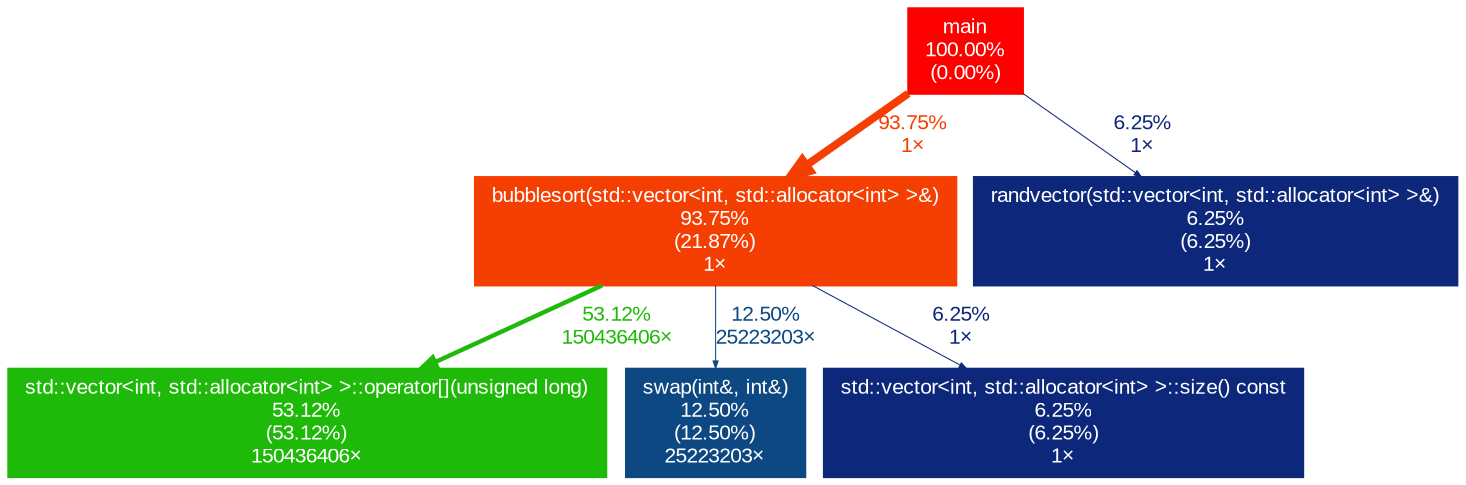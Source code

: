 digraph {
	graph [fontname=Arial, nodesep=0.125, ranksep=0.25];
	node [fontcolor=white, fontname=Arial, height=0, shape=box, style=filled, width=0];
	edge [fontname=Arial];
	1 [color="#ff0000", fontcolor="#ffffff", fontsize="10.00", label="main\n100.00%\n(0.00%)"];
	1 -> 2 [arrowsize="0.97", color="#f53f02", fontcolor="#f53f02", fontsize="10.00", label="93.75%\n1×", labeldistance="3.75", penwidth="3.75"];
	1 -> 5 [arrowsize="0.35", color="#0d287b", fontcolor="#0d287b", fontsize="10.00", label="6.25%\n1×", labeldistance="0.50", penwidth="0.50"];
	2 [color="#f53f02", fontcolor="#ffffff", fontsize="10.00", label="bubblesort(std::vector<int, std::allocator<int> >&)\n93.75%\n(21.87%)\n1×"];
	2 -> 3 [arrowsize="0.73", color="#1fba09", fontcolor="#1fba09", fontsize="10.00", label="53.12%\n150436406×", labeldistance="2.12", penwidth="2.12"];
	2 -> 4 [arrowsize="0.35", color="#0d4883", fontcolor="#0d4883", fontsize="10.00", label="12.50%\n25223203×", labeldistance="0.50", penwidth="0.50"];
	2 -> 6 [arrowsize="0.35", color="#0d287b", fontcolor="#0d287b", fontsize="10.00", label="6.25%\n1×", labeldistance="0.50", penwidth="0.50"];
	3 [color="#1fba09", fontcolor="#ffffff", fontsize="10.00", label="std::vector<int, std::allocator<int> >::operator[](unsigned long)\n53.12%\n(53.12%)\n150436406×"];
	4 [color="#0d4883", fontcolor="#ffffff", fontsize="10.00", label="swap(int&, int&)\n12.50%\n(12.50%)\n25223203×"];
	5 [color="#0d287b", fontcolor="#ffffff", fontsize="10.00", label="randvector(std::vector<int, std::allocator<int> >&)\n6.25%\n(6.25%)\n1×"];
	6 [color="#0d287b", fontcolor="#ffffff", fontsize="10.00", label="std::vector<int, std::allocator<int> >::size() const\n6.25%\n(6.25%)\n1×"];
}
